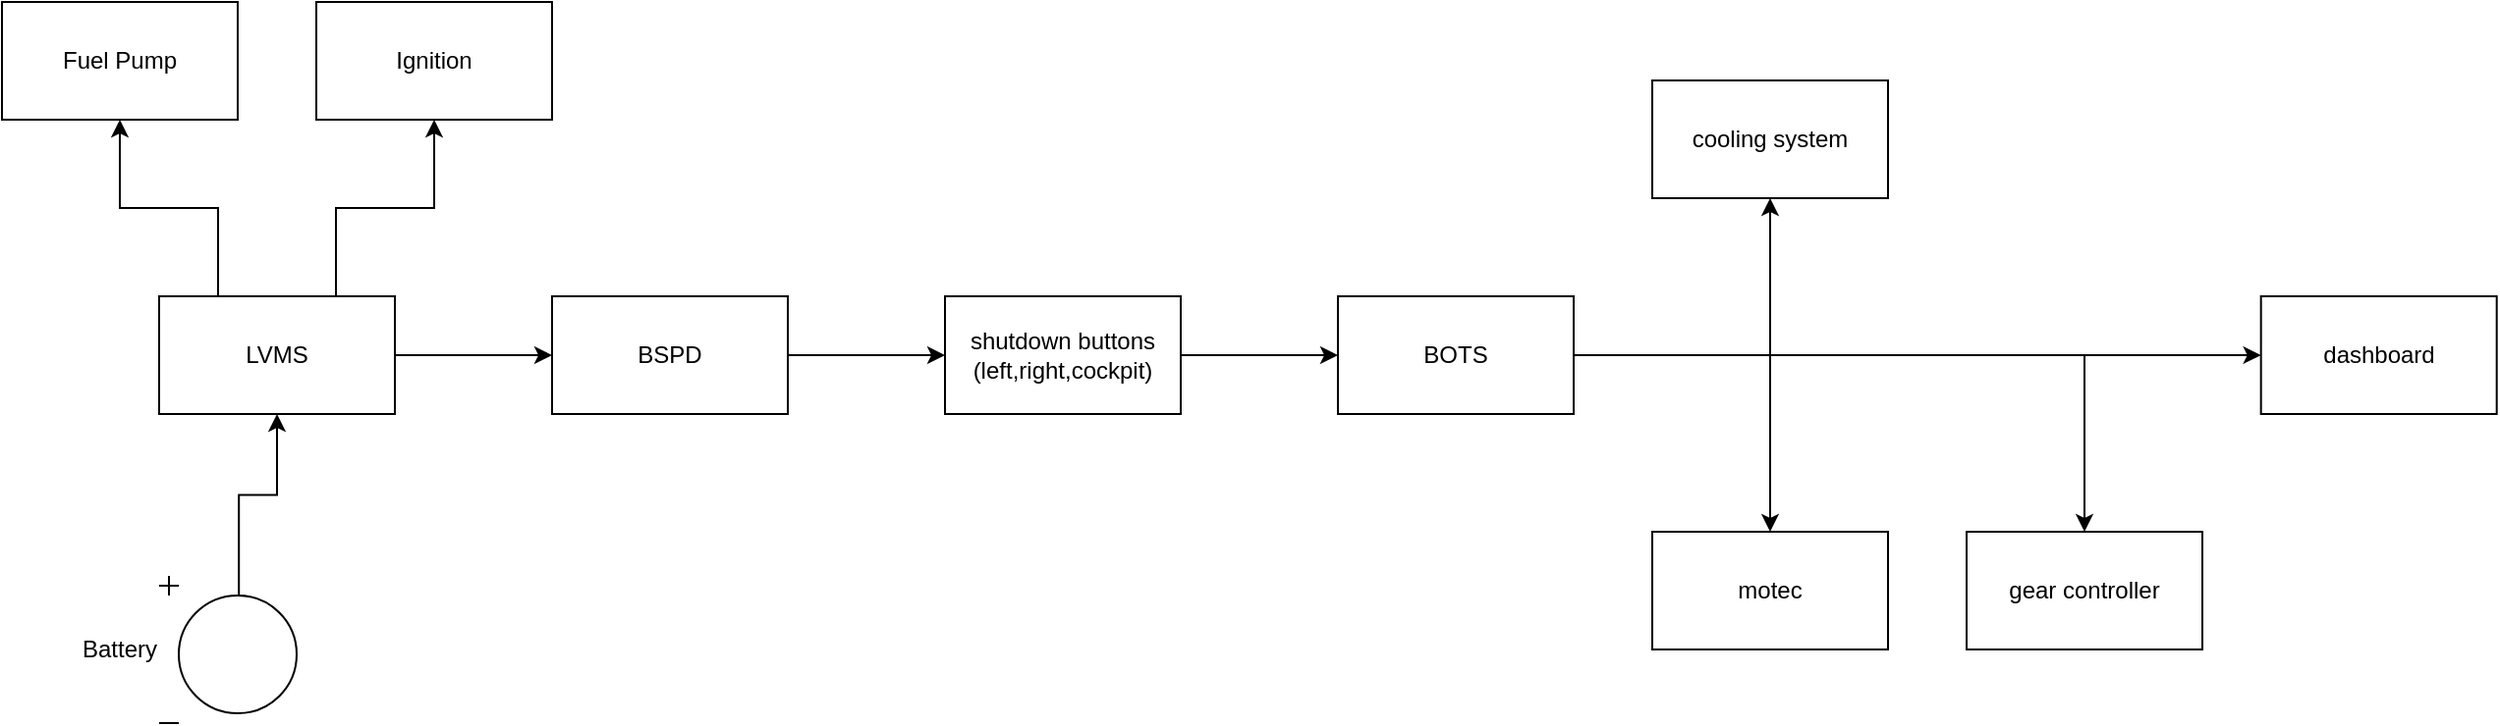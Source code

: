 <mxfile version="11.1.4" type="device"><diagram id="6dC6evsWr8xNFX2AfQ25" name="Page-1"><mxGraphModel dx="1967" dy="720" grid="1" gridSize="10" guides="1" tooltips="1" connect="1" arrows="1" fold="1" page="1" pageScale="1" pageWidth="850" pageHeight="1100" math="0" shadow="0"><root><mxCell id="0"/><mxCell id="1" parent="0"/><mxCell id="M0jsMRNMnLenQqUfe34o-1" style="edgeStyle=orthogonalEdgeStyle;rounded=0;orthogonalLoop=1;jettySize=auto;html=1;exitX=1;exitY=0.5;exitDx=0;exitDy=0;entryX=0;entryY=0.5;entryDx=0;entryDy=0;" edge="1" parent="1" source="M0jsMRNMnLenQqUfe34o-2" target="M0jsMRNMnLenQqUfe34o-4"><mxGeometry relative="1" as="geometry"/></mxCell><mxCell id="M0jsMRNMnLenQqUfe34o-15" value="" style="edgeStyle=orthogonalEdgeStyle;rounded=0;orthogonalLoop=1;jettySize=auto;html=1;exitX=0.75;exitY=0;exitDx=0;exitDy=0;" edge="1" parent="1" source="M0jsMRNMnLenQqUfe34o-2" target="M0jsMRNMnLenQqUfe34o-14"><mxGeometry relative="1" as="geometry"/></mxCell><mxCell id="M0jsMRNMnLenQqUfe34o-17" value="" style="edgeStyle=orthogonalEdgeStyle;rounded=0;orthogonalLoop=1;jettySize=auto;html=1;exitX=0.25;exitY=0;exitDx=0;exitDy=0;" edge="1" parent="1" source="M0jsMRNMnLenQqUfe34o-2" target="M0jsMRNMnLenQqUfe34o-16"><mxGeometry relative="1" as="geometry"/></mxCell><mxCell id="M0jsMRNMnLenQqUfe34o-2" value="LVMS" style="rounded=0;whiteSpace=wrap;html=1;" vertex="1" parent="1"><mxGeometry x="-720" y="360" width="120" height="60" as="geometry"/></mxCell><mxCell id="M0jsMRNMnLenQqUfe34o-16" value="Fuel Pump" style="rounded=0;whiteSpace=wrap;html=1;" vertex="1" parent="1"><mxGeometry x="-800" y="210" width="120" height="60" as="geometry"/></mxCell><mxCell id="M0jsMRNMnLenQqUfe34o-14" value="Ignition" style="rounded=0;whiteSpace=wrap;html=1;" vertex="1" parent="1"><mxGeometry x="-640" y="210" width="120" height="60" as="geometry"/></mxCell><mxCell id="M0jsMRNMnLenQqUfe34o-3" value="" style="edgeStyle=orthogonalEdgeStyle;rounded=0;orthogonalLoop=1;jettySize=auto;html=1;" edge="1" parent="1" source="M0jsMRNMnLenQqUfe34o-4" target="M0jsMRNMnLenQqUfe34o-5"><mxGeometry relative="1" as="geometry"/></mxCell><mxCell id="M0jsMRNMnLenQqUfe34o-4" value="BSPD" style="rounded=0;whiteSpace=wrap;html=1;" vertex="1" parent="1"><mxGeometry x="-520" y="360" width="120" height="60" as="geometry"/></mxCell><mxCell id="M0jsMRNMnLenQqUfe34o-11" value="" style="edgeStyle=orthogonalEdgeStyle;rounded=0;orthogonalLoop=1;jettySize=auto;html=1;" edge="1" parent="1" source="M0jsMRNMnLenQqUfe34o-5" target="M0jsMRNMnLenQqUfe34o-10"><mxGeometry relative="1" as="geometry"/></mxCell><mxCell id="M0jsMRNMnLenQqUfe34o-5" value="shutdown buttons (left,right,cockpit)" style="rounded=0;whiteSpace=wrap;html=1;" vertex="1" parent="1"><mxGeometry x="-320" y="360" width="120" height="60" as="geometry"/></mxCell><mxCell id="M0jsMRNMnLenQqUfe34o-20" value="" style="edgeStyle=orthogonalEdgeStyle;rounded=0;orthogonalLoop=1;jettySize=auto;html=1;" edge="1" parent="1" source="M0jsMRNMnLenQqUfe34o-10" target="M0jsMRNMnLenQqUfe34o-19"><mxGeometry relative="1" as="geometry"/></mxCell><mxCell id="M0jsMRNMnLenQqUfe34o-22" value="" style="edgeStyle=orthogonalEdgeStyle;rounded=0;orthogonalLoop=1;jettySize=auto;html=1;exitX=1;exitY=0.5;exitDx=0;exitDy=0;" edge="1" parent="1" source="M0jsMRNMnLenQqUfe34o-10" target="M0jsMRNMnLenQqUfe34o-21"><mxGeometry relative="1" as="geometry"/></mxCell><mxCell id="M0jsMRNMnLenQqUfe34o-24" value="" style="edgeStyle=orthogonalEdgeStyle;rounded=0;orthogonalLoop=1;jettySize=auto;html=1;exitX=1;exitY=0.5;exitDx=0;exitDy=0;" edge="1" parent="1" source="M0jsMRNMnLenQqUfe34o-10" target="M0jsMRNMnLenQqUfe34o-23"><mxGeometry relative="1" as="geometry"/></mxCell><mxCell id="M0jsMRNMnLenQqUfe34o-26" style="edgeStyle=orthogonalEdgeStyle;rounded=0;orthogonalLoop=1;jettySize=auto;html=1;exitX=1;exitY=0.5;exitDx=0;exitDy=0;entryX=0.5;entryY=0;entryDx=0;entryDy=0;" edge="1" parent="1" source="M0jsMRNMnLenQqUfe34o-10" target="M0jsMRNMnLenQqUfe34o-25"><mxGeometry relative="1" as="geometry"/></mxCell><mxCell id="M0jsMRNMnLenQqUfe34o-10" value="BOTS" style="rounded=0;whiteSpace=wrap;html=1;" vertex="1" parent="1"><mxGeometry x="-120" y="360" width="120" height="60" as="geometry"/></mxCell><mxCell id="M0jsMRNMnLenQqUfe34o-23" value="cooling system&lt;br&gt;" style="rounded=0;whiteSpace=wrap;html=1;" vertex="1" parent="1"><mxGeometry x="40" y="250" width="120" height="60" as="geometry"/></mxCell><mxCell id="M0jsMRNMnLenQqUfe34o-21" value="motec" style="rounded=0;whiteSpace=wrap;html=1;" vertex="1" parent="1"><mxGeometry x="40" y="480" width="120" height="60" as="geometry"/></mxCell><mxCell id="M0jsMRNMnLenQqUfe34o-19" value="dashboard" style="rounded=0;whiteSpace=wrap;html=1;" vertex="1" parent="1"><mxGeometry x="349.833" y="360" width="120" height="60" as="geometry"/></mxCell><mxCell id="M0jsMRNMnLenQqUfe34o-6" style="edgeStyle=orthogonalEdgeStyle;rounded=0;orthogonalLoop=1;jettySize=auto;html=1;exitX=0.58;exitY=0.135;exitDx=0;exitDy=0;exitPerimeter=0;entryX=0.5;entryY=1;entryDx=0;entryDy=0;" edge="1" parent="1" source="M0jsMRNMnLenQqUfe34o-7" target="M0jsMRNMnLenQqUfe34o-2"><mxGeometry relative="1" as="geometry"/></mxCell><mxCell id="M0jsMRNMnLenQqUfe34o-7" value="Battery&lt;br&gt;" style="pointerEvents=1;verticalLabelPosition=middle;shadow=0;dashed=0;align=right;html=1;verticalAlign=middle;shape=mxgraph.electrical.signal_sources.dc_source_1;labelPosition=left;" vertex="1" parent="1"><mxGeometry x="-720" y="502.5" width="70" height="75" as="geometry"/></mxCell><mxCell id="M0jsMRNMnLenQqUfe34o-25" value="gear controller" style="rounded=0;whiteSpace=wrap;html=1;" vertex="1" parent="1"><mxGeometry x="200" y="480" width="120" height="60" as="geometry"/></mxCell></root></mxGraphModel></diagram></mxfile>